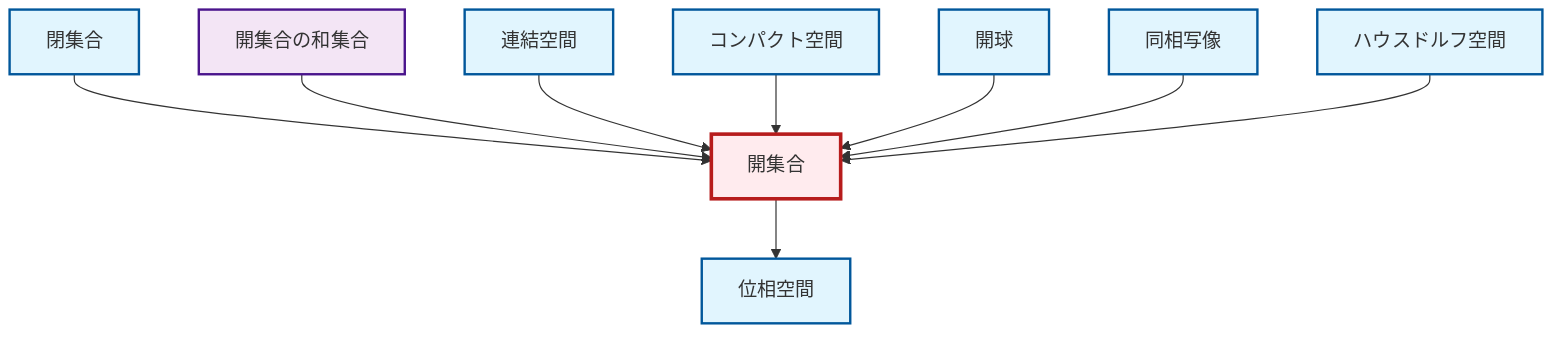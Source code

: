 graph TD
    classDef definition fill:#e1f5fe,stroke:#01579b,stroke-width:2px
    classDef theorem fill:#f3e5f5,stroke:#4a148c,stroke-width:2px
    classDef axiom fill:#fff3e0,stroke:#e65100,stroke-width:2px
    classDef example fill:#e8f5e9,stroke:#1b5e20,stroke-width:2px
    classDef current fill:#ffebee,stroke:#b71c1c,stroke-width:3px
    def-closed-set["閉集合"]:::definition
    def-hausdorff["ハウスドルフ空間"]:::definition
    def-open-ball["開球"]:::definition
    def-connected["連結空間"]:::definition
    def-open-set["開集合"]:::definition
    def-topological-space["位相空間"]:::definition
    def-compact["コンパクト空間"]:::definition
    thm-union-open-sets["開集合の和集合"]:::theorem
    def-homeomorphism["同相写像"]:::definition
    def-closed-set --> def-open-set
    thm-union-open-sets --> def-open-set
    def-connected --> def-open-set
    def-open-set --> def-topological-space
    def-compact --> def-open-set
    def-open-ball --> def-open-set
    def-homeomorphism --> def-open-set
    def-hausdorff --> def-open-set
    class def-open-set current